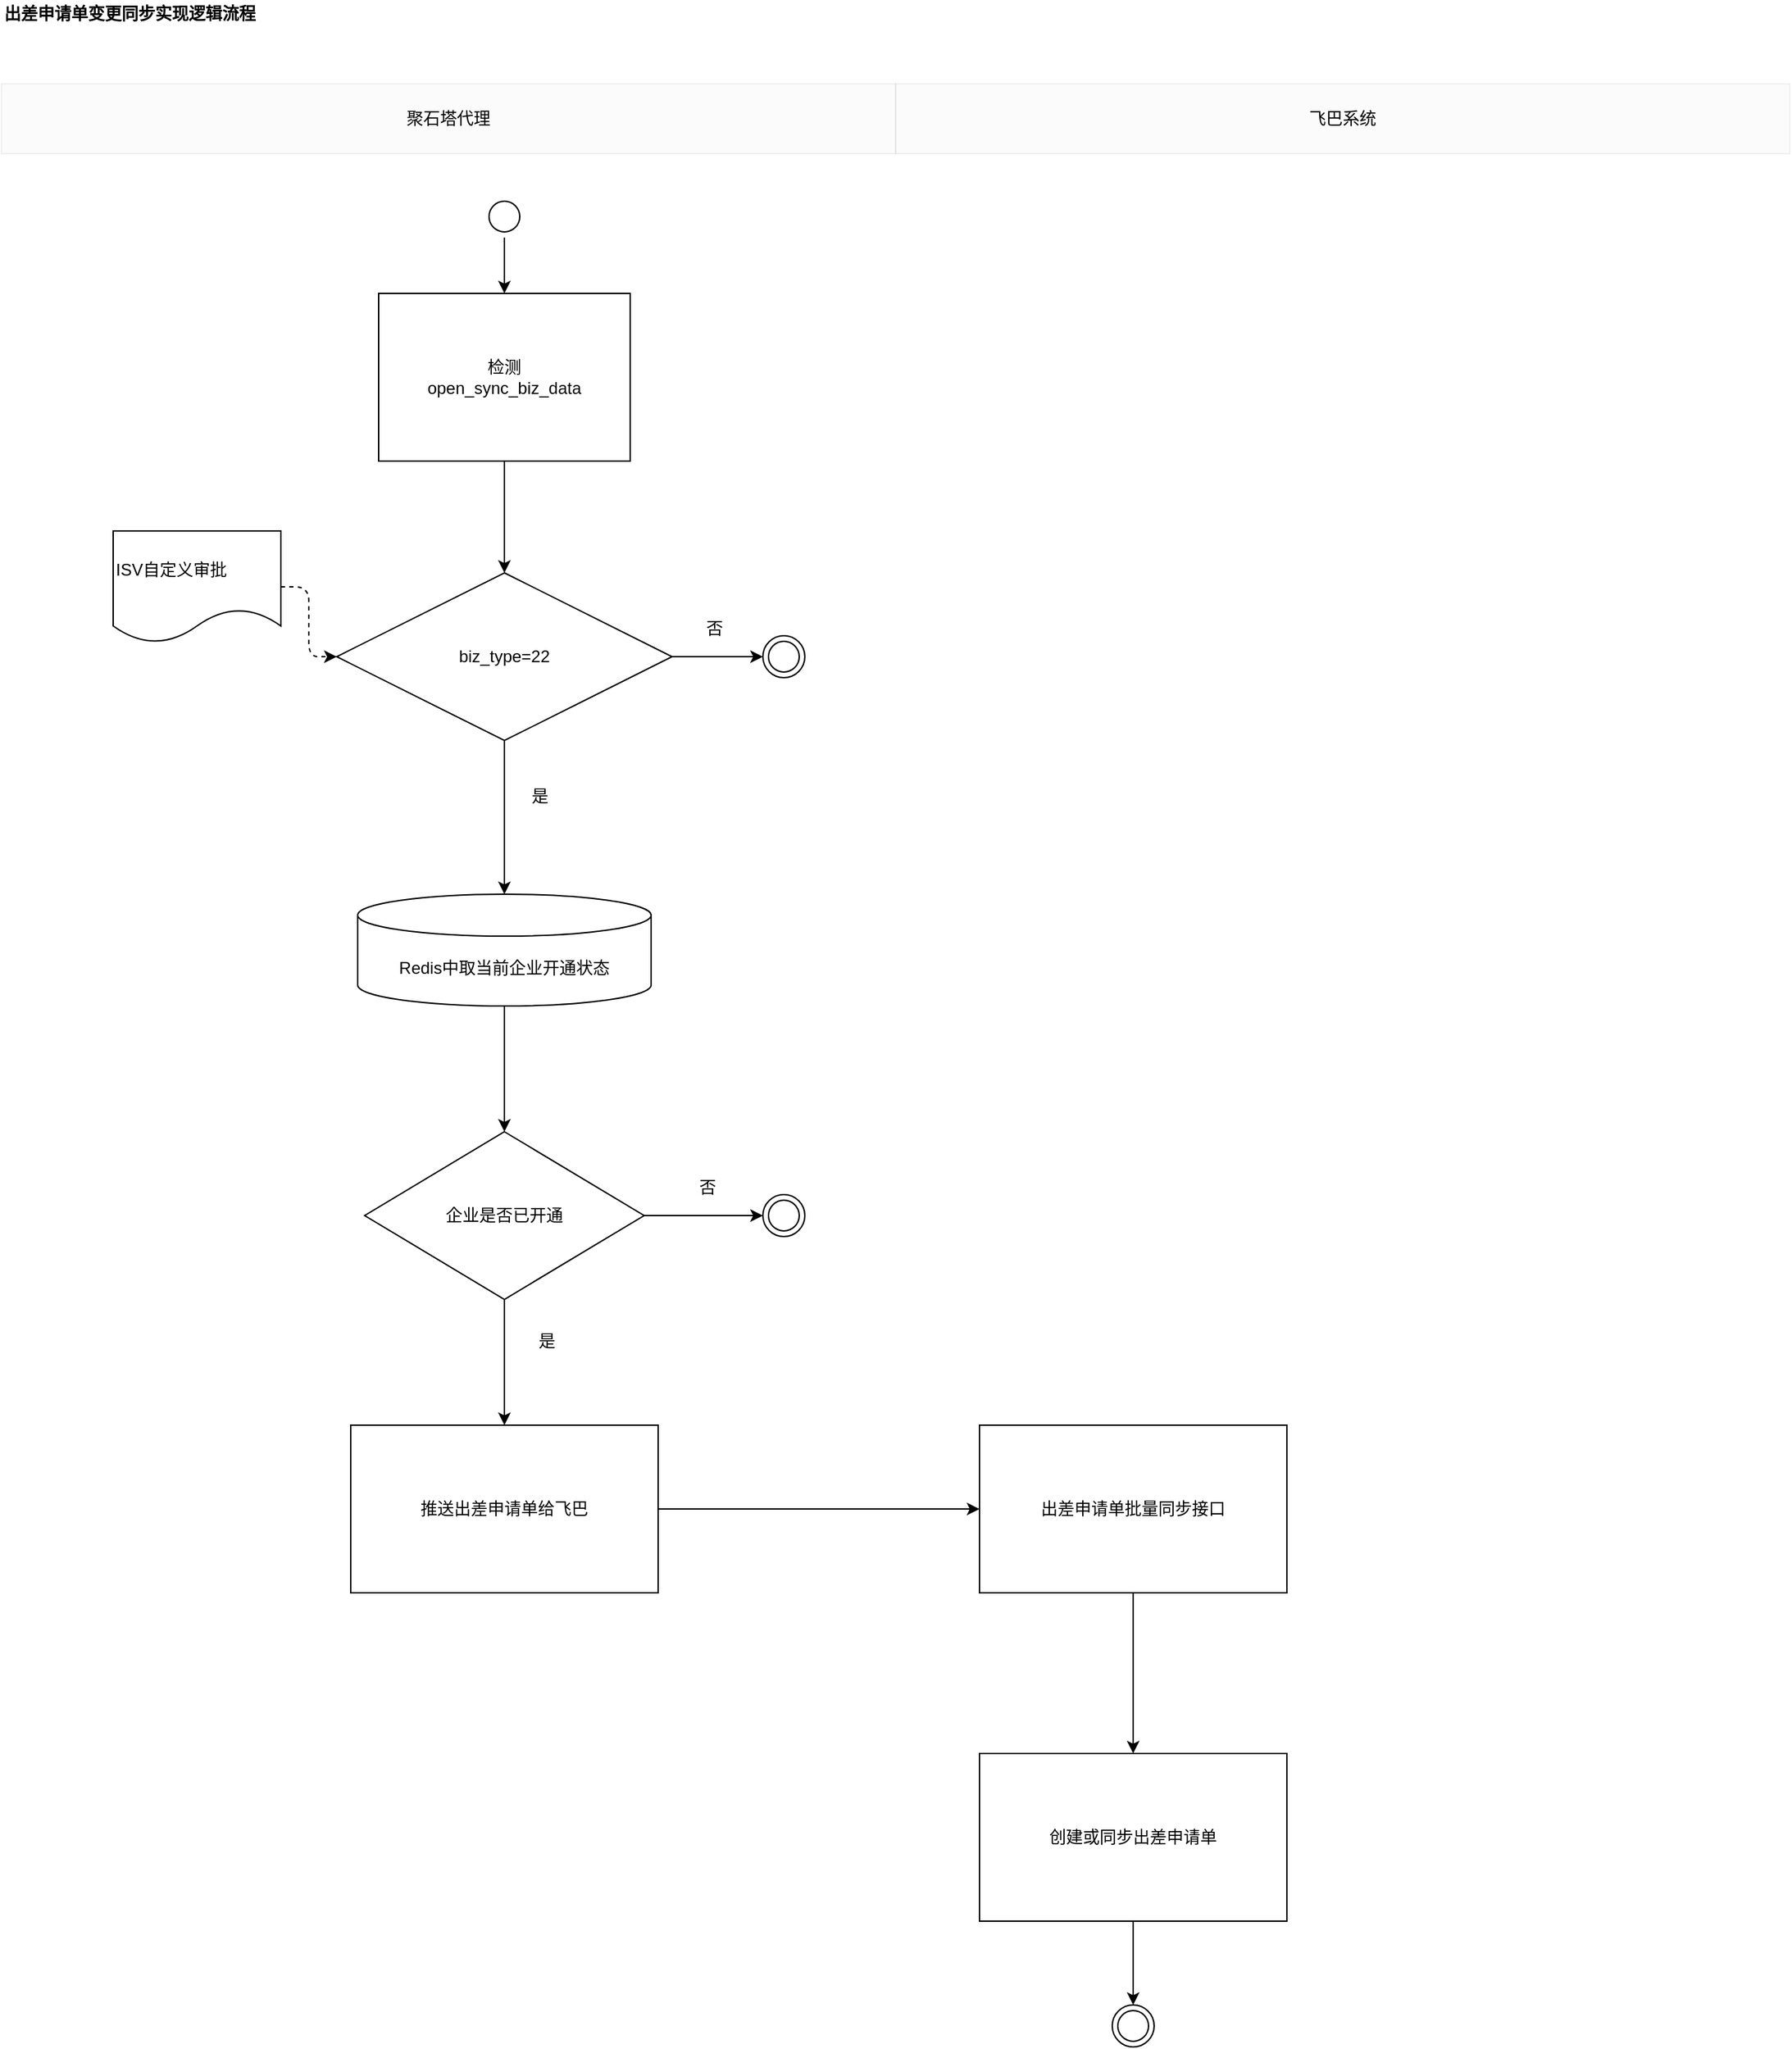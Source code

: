 <mxfile version="14.1.8" type="device" pages="2"><diagram name="trip_update_000" id="SRL-IQoSM7S7cOeVEKik"><mxGraphModel dx="1422" dy="737" grid="1" gridSize="10" guides="1" tooltips="1" connect="1" arrows="1" fold="1" page="1" pageScale="1" pageWidth="1200" pageHeight="1920" math="0" shadow="0"><root><mxCell id="dnhK4HSZQMLxiSlNR_MX-0"/><mxCell id="dnhK4HSZQMLxiSlNR_MX-1" parent="dnhK4HSZQMLxiSlNR_MX-0"/><mxCell id="dnhK4HSZQMLxiSlNR_MX-2" value="&lt;b&gt;出差申请单变更同步实现逻辑流程&lt;/b&gt;" style="text;html=1;strokeColor=none;fillColor=none;align=left;verticalAlign=middle;whiteSpace=wrap;" parent="dnhK4HSZQMLxiSlNR_MX-1" vertex="1"><mxGeometry x="40" y="20" width="240" height="20" as="geometry"/></mxCell><mxCell id="dnhK4HSZQMLxiSlNR_MX-3" value="" style="edgeStyle=orthogonalEdgeStyle;orthogonalLoop=1;jettySize=auto;html=1;" parent="dnhK4HSZQMLxiSlNR_MX-1" source="dnhK4HSZQMLxiSlNR_MX-4" target="dnhK4HSZQMLxiSlNR_MX-7" edge="1"><mxGeometry relative="1" as="geometry"/></mxCell><mxCell id="dnhK4HSZQMLxiSlNR_MX-4" value="检测&lt;br&gt;open_sync_biz_data" style="whiteSpace=wrap;html=1;" parent="dnhK4HSZQMLxiSlNR_MX-1" vertex="1"><mxGeometry x="310" y="230" width="180" height="120" as="geometry"/></mxCell><mxCell id="dnhK4HSZQMLxiSlNR_MX-6" value="" style="edgeStyle=orthogonalEdgeStyle;orthogonalLoop=1;jettySize=auto;html=1;" parent="dnhK4HSZQMLxiSlNR_MX-1" source="dnhK4HSZQMLxiSlNR_MX-7" target="dnhK4HSZQMLxiSlNR_MX-19" edge="1"><mxGeometry relative="1" as="geometry"/></mxCell><mxCell id="3EJDIgAiFOPtHymhv0Uz-1" value="" style="edgeStyle=orthogonalEdgeStyle;rounded=0;orthogonalLoop=1;jettySize=auto;html=1;startArrow=none;startFill=0;endArrow=classic;endFill=1;" parent="dnhK4HSZQMLxiSlNR_MX-1" source="dnhK4HSZQMLxiSlNR_MX-7" target="3EJDIgAiFOPtHymhv0Uz-0" edge="1"><mxGeometry relative="1" as="geometry"/></mxCell><mxCell id="dnhK4HSZQMLxiSlNR_MX-7" value="biz_type=22" style="rhombus;whiteSpace=wrap;html=1;align=center;" parent="dnhK4HSZQMLxiSlNR_MX-1" vertex="1"><mxGeometry x="280" y="430" width="240" height="120" as="geometry"/></mxCell><mxCell id="dnhK4HSZQMLxiSlNR_MX-8" value="" style="edgeStyle=orthogonalEdgeStyle;orthogonalLoop=1;jettySize=auto;html=1;dashed=1;" parent="dnhK4HSZQMLxiSlNR_MX-1" source="dnhK4HSZQMLxiSlNR_MX-9" target="dnhK4HSZQMLxiSlNR_MX-7" edge="1"><mxGeometry relative="1" as="geometry"/></mxCell><mxCell id="dnhK4HSZQMLxiSlNR_MX-9" value="ISV自定义审批" style="shape=document;whiteSpace=wrap;html=1;boundedLbl=1;align=left;" parent="dnhK4HSZQMLxiSlNR_MX-1" vertex="1"><mxGeometry x="120" y="400" width="120" height="80" as="geometry"/></mxCell><mxCell id="dnhK4HSZQMLxiSlNR_MX-12" value="" style="edgeStyle=orthogonalEdgeStyle;orthogonalLoop=1;jettySize=auto;html=1;" parent="dnhK4HSZQMLxiSlNR_MX-1" source="dnhK4HSZQMLxiSlNR_MX-14" target="dnhK4HSZQMLxiSlNR_MX-21" edge="1"><mxGeometry relative="1" as="geometry"/></mxCell><mxCell id="dnhK4HSZQMLxiSlNR_MX-13" value="" style="edgeStyle=orthogonalEdgeStyle;rounded=0;orthogonalLoop=1;jettySize=auto;html=1;startArrow=none;startFill=0;endArrow=classic;endFill=1;" parent="dnhK4HSZQMLxiSlNR_MX-1" source="dnhK4HSZQMLxiSlNR_MX-14" target="dnhK4HSZQMLxiSlNR_MX-24" edge="1"><mxGeometry relative="1" as="geometry"/></mxCell><mxCell id="dnhK4HSZQMLxiSlNR_MX-14" value="&lt;span&gt;企业是否已开通&lt;/span&gt;" style="rhombus;whiteSpace=wrap;html=1;" parent="dnhK4HSZQMLxiSlNR_MX-1" vertex="1"><mxGeometry x="300" y="830" width="200" height="120" as="geometry"/></mxCell><mxCell id="dnhK4HSZQMLxiSlNR_MX-15" value="是" style="text;html=1;align=center;verticalAlign=middle;resizable=0;points=[];autosize=1;" parent="dnhK4HSZQMLxiSlNR_MX-1" vertex="1"><mxGeometry x="410" y="580" width="30" height="20" as="geometry"/></mxCell><mxCell id="dnhK4HSZQMLxiSlNR_MX-16" value="是" style="text;html=1;align=center;verticalAlign=middle;resizable=0;points=[];autosize=1;" parent="dnhK4HSZQMLxiSlNR_MX-1" vertex="1"><mxGeometry x="415" y="970" width="30" height="20" as="geometry"/></mxCell><mxCell id="dnhK4HSZQMLxiSlNR_MX-17" value="" style="edgeStyle=orthogonalEdgeStyle;orthogonalLoop=1;jettySize=auto;html=1;" parent="dnhK4HSZQMLxiSlNR_MX-1" source="dnhK4HSZQMLxiSlNR_MX-18" target="dnhK4HSZQMLxiSlNR_MX-4" edge="1"><mxGeometry relative="1" as="geometry"/></mxCell><mxCell id="dnhK4HSZQMLxiSlNR_MX-18" value="" style="ellipse;html=1;shape=startState;" parent="dnhK4HSZQMLxiSlNR_MX-1" vertex="1"><mxGeometry x="385" y="160" width="30" height="30" as="geometry"/></mxCell><mxCell id="dnhK4HSZQMLxiSlNR_MX-19" value="" style="ellipse;html=1;shape=endState;" parent="dnhK4HSZQMLxiSlNR_MX-1" vertex="1"><mxGeometry x="585" y="475" width="30" height="30" as="geometry"/></mxCell><mxCell id="dnhK4HSZQMLxiSlNR_MX-20" value="否" style="text;html=1;align=center;verticalAlign=middle;resizable=0;points=[];autosize=1;" parent="dnhK4HSZQMLxiSlNR_MX-1" vertex="1"><mxGeometry x="535" y="460" width="30" height="20" as="geometry"/></mxCell><mxCell id="dnhK4HSZQMLxiSlNR_MX-21" value="" style="ellipse;html=1;shape=endState;" parent="dnhK4HSZQMLxiSlNR_MX-1" vertex="1"><mxGeometry x="585" y="875" width="30" height="30" as="geometry"/></mxCell><mxCell id="dnhK4HSZQMLxiSlNR_MX-22" value="否" style="text;html=1;align=center;verticalAlign=middle;resizable=0;points=[];autosize=1;" parent="dnhK4HSZQMLxiSlNR_MX-1" vertex="1"><mxGeometry x="530" y="860" width="30" height="20" as="geometry"/></mxCell><mxCell id="dnhK4HSZQMLxiSlNR_MX-23" value="" style="edgeStyle=orthogonalEdgeStyle;rounded=0;orthogonalLoop=1;jettySize=auto;html=1;" parent="dnhK4HSZQMLxiSlNR_MX-1" source="dnhK4HSZQMLxiSlNR_MX-24" target="dnhK4HSZQMLxiSlNR_MX-26" edge="1"><mxGeometry relative="1" as="geometry"/></mxCell><mxCell id="dnhK4HSZQMLxiSlNR_MX-24" value="推送出差申请单给飞巴" style="whiteSpace=wrap;html=1;" parent="dnhK4HSZQMLxiSlNR_MX-1" vertex="1"><mxGeometry x="290" y="1040" width="220" height="120" as="geometry"/></mxCell><mxCell id="dnhK4HSZQMLxiSlNR_MX-25" value="" style="edgeStyle=orthogonalEdgeStyle;rounded=0;orthogonalLoop=1;jettySize=auto;html=1;" parent="dnhK4HSZQMLxiSlNR_MX-1" source="dnhK4HSZQMLxiSlNR_MX-26" target="dnhK4HSZQMLxiSlNR_MX-28" edge="1"><mxGeometry relative="1" as="geometry"/></mxCell><mxCell id="dnhK4HSZQMLxiSlNR_MX-26" value="出差申请单批量同步接口" style="whiteSpace=wrap;html=1;" parent="dnhK4HSZQMLxiSlNR_MX-1" vertex="1"><mxGeometry x="740" y="1040" width="220" height="120" as="geometry"/></mxCell><mxCell id="dnhK4HSZQMLxiSlNR_MX-27" value="" style="edgeStyle=orthogonalEdgeStyle;rounded=0;orthogonalLoop=1;jettySize=auto;html=1;" parent="dnhK4HSZQMLxiSlNR_MX-1" source="dnhK4HSZQMLxiSlNR_MX-28" target="dnhK4HSZQMLxiSlNR_MX-29" edge="1"><mxGeometry relative="1" as="geometry"/></mxCell><mxCell id="dnhK4HSZQMLxiSlNR_MX-28" value="创建或同步出差申请单" style="whiteSpace=wrap;html=1;" parent="dnhK4HSZQMLxiSlNR_MX-1" vertex="1"><mxGeometry x="740" y="1275" width="220" height="120" as="geometry"/></mxCell><mxCell id="dnhK4HSZQMLxiSlNR_MX-29" value="" style="ellipse;html=1;shape=endState;" parent="dnhK4HSZQMLxiSlNR_MX-1" vertex="1"><mxGeometry x="835" y="1455" width="30" height="30" as="geometry"/></mxCell><mxCell id="C0TS62FMQuLc9ffg-Hls-0" value="聚石塔代理" style="rounded=0;whiteSpace=wrap;html=1;opacity=5;fillColor=#B3B3B3;" parent="dnhK4HSZQMLxiSlNR_MX-1" vertex="1"><mxGeometry x="40" y="80" width="640" height="50" as="geometry"/></mxCell><mxCell id="C0TS62FMQuLc9ffg-Hls-1" value="飞巴系统" style="rounded=0;whiteSpace=wrap;html=1;opacity=5;fillColor=#B3B3B3;" parent="dnhK4HSZQMLxiSlNR_MX-1" vertex="1"><mxGeometry x="680" y="80" width="640" height="50" as="geometry"/></mxCell><mxCell id="3EJDIgAiFOPtHymhv0Uz-2" value="" style="edgeStyle=orthogonalEdgeStyle;rounded=0;orthogonalLoop=1;jettySize=auto;html=1;startArrow=none;startFill=0;endArrow=classic;endFill=1;" parent="dnhK4HSZQMLxiSlNR_MX-1" source="3EJDIgAiFOPtHymhv0Uz-0" target="dnhK4HSZQMLxiSlNR_MX-14" edge="1"><mxGeometry relative="1" as="geometry"/></mxCell><mxCell id="3EJDIgAiFOPtHymhv0Uz-0" value="Redis中取当前企业开通状态" style="shape=cylinder3;whiteSpace=wrap;html=1;boundedLbl=1;backgroundOutline=1;size=15;strokeColor=#000000;strokeWidth=1;fillColor=#FFFFFF;" parent="dnhK4HSZQMLxiSlNR_MX-1" vertex="1"><mxGeometry x="295" y="660" width="210" height="80" as="geometry"/></mxCell></root></mxGraphModel></diagram><diagram name="trip_update_001" id="DCHymZ5U_CA5fr31je_Z"><mxGraphModel dx="2622" dy="2657" grid="1" gridSize="10" guides="1" tooltips="1" connect="1" arrows="1" fold="1" page="1" pageScale="1" pageWidth="1200" pageHeight="1920" math="0" shadow="0"><root><mxCell id="NG4wlASpmwJc0w42Dy1q-0"/><mxCell id="NG4wlASpmwJc0w42Dy1q-1" parent="NG4wlASpmwJc0w42Dy1q-0"/><mxCell id="NG4wlASpmwJc0w42Dy1q-2" value="&lt;b&gt;出差申请单变更同步实现逻辑流程&lt;/b&gt;" style="text;html=1;strokeColor=none;fillColor=none;align=left;verticalAlign=middle;whiteSpace=wrap;" parent="NG4wlASpmwJc0w42Dy1q-1" vertex="1"><mxGeometry x="-240" y="-1040" width="240" height="20" as="geometry"/></mxCell><mxCell id="NG4wlASpmwJc0w42Dy1q-3" value="" style="edgeStyle=orthogonalEdgeStyle;orthogonalLoop=1;jettySize=auto;html=1;" parent="NG4wlASpmwJc0w42Dy1q-1" source="NG4wlASpmwJc0w42Dy1q-4" target="NG4wlASpmwJc0w42Dy1q-7" edge="1"><mxGeometry relative="1" as="geometry"/></mxCell><mxCell id="NG4wlASpmwJc0w42Dy1q-4" value="检测&lt;br&gt;open_sync_biz_data" style="whiteSpace=wrap;html=1;" parent="NG4wlASpmwJc0w42Dy1q-1" vertex="1"><mxGeometry x="310" y="230" width="180" height="120" as="geometry"/></mxCell><mxCell id="NG4wlASpmwJc0w42Dy1q-6" value="" style="edgeStyle=orthogonalEdgeStyle;orthogonalLoop=1;jettySize=auto;html=1;" parent="NG4wlASpmwJc0w42Dy1q-1" source="NG4wlASpmwJc0w42Dy1q-7" target="NG4wlASpmwJc0w42Dy1q-19" edge="1"><mxGeometry relative="1" as="geometry"/></mxCell><mxCell id="s3VayUJUavcY_BZArGYw-1" value="" style="edgeStyle=orthogonalEdgeStyle;rounded=0;orthogonalLoop=1;jettySize=auto;html=1;" edge="1" parent="NG4wlASpmwJc0w42Dy1q-1" source="NG4wlASpmwJc0w42Dy1q-7" target="s3VayUJUavcY_BZArGYw-0"><mxGeometry relative="1" as="geometry"/></mxCell><mxCell id="NG4wlASpmwJc0w42Dy1q-7" value="biz_type=22" style="rhombus;whiteSpace=wrap;html=1;align=center;" parent="NG4wlASpmwJc0w42Dy1q-1" vertex="1"><mxGeometry x="280" y="430" width="240" height="120" as="geometry"/></mxCell><mxCell id="NG4wlASpmwJc0w42Dy1q-8" value="" style="edgeStyle=orthogonalEdgeStyle;orthogonalLoop=1;jettySize=auto;html=1;dashed=1;" parent="NG4wlASpmwJc0w42Dy1q-1" source="NG4wlASpmwJc0w42Dy1q-9" target="NG4wlASpmwJc0w42Dy1q-7" edge="1"><mxGeometry relative="1" as="geometry"/></mxCell><mxCell id="NG4wlASpmwJc0w42Dy1q-9" value="ISV自定义审批" style="shape=document;whiteSpace=wrap;html=1;boundedLbl=1;align=left;" parent="NG4wlASpmwJc0w42Dy1q-1" vertex="1"><mxGeometry x="120" y="400" width="120" height="80" as="geometry"/></mxCell><mxCell id="NG4wlASpmwJc0w42Dy1q-12" value="" style="edgeStyle=orthogonalEdgeStyle;orthogonalLoop=1;jettySize=auto;html=1;" parent="NG4wlASpmwJc0w42Dy1q-1" source="NG4wlASpmwJc0w42Dy1q-14" target="NG4wlASpmwJc0w42Dy1q-21" edge="1"><mxGeometry relative="1" as="geometry"/></mxCell><mxCell id="NG4wlASpmwJc0w42Dy1q-13" value="" style="edgeStyle=orthogonalEdgeStyle;rounded=0;orthogonalLoop=1;jettySize=auto;html=1;startArrow=none;startFill=0;endArrow=classic;endFill=1;" parent="NG4wlASpmwJc0w42Dy1q-1" source="NG4wlASpmwJc0w42Dy1q-14" target="NG4wlASpmwJc0w42Dy1q-24" edge="1"><mxGeometry relative="1" as="geometry"/></mxCell><mxCell id="NG4wlASpmwJc0w42Dy1q-14" value="&lt;span&gt;企业是否已开通&lt;/span&gt;" style="rhombus;whiteSpace=wrap;html=1;" parent="NG4wlASpmwJc0w42Dy1q-1" vertex="1"><mxGeometry x="300" y="830" width="200" height="120" as="geometry"/></mxCell><mxCell id="NG4wlASpmwJc0w42Dy1q-15" value="是" style="text;html=1;align=center;verticalAlign=middle;resizable=0;points=[];autosize=1;" parent="NG4wlASpmwJc0w42Dy1q-1" vertex="1"><mxGeometry x="410" y="580" width="30" height="20" as="geometry"/></mxCell><mxCell id="NG4wlASpmwJc0w42Dy1q-16" value="是" style="text;html=1;align=center;verticalAlign=middle;resizable=0;points=[];autosize=1;" parent="NG4wlASpmwJc0w42Dy1q-1" vertex="1"><mxGeometry x="415" y="970" width="30" height="20" as="geometry"/></mxCell><mxCell id="NG4wlASpmwJc0w42Dy1q-17" value="" style="edgeStyle=orthogonalEdgeStyle;orthogonalLoop=1;jettySize=auto;html=1;" parent="NG4wlASpmwJc0w42Dy1q-1" source="NG4wlASpmwJc0w42Dy1q-18" target="NG4wlASpmwJc0w42Dy1q-4" edge="1"><mxGeometry relative="1" as="geometry"/></mxCell><mxCell id="NG4wlASpmwJc0w42Dy1q-18" value="" style="ellipse;html=1;shape=startState;" parent="NG4wlASpmwJc0w42Dy1q-1" vertex="1"><mxGeometry x="385" y="160" width="30" height="30" as="geometry"/></mxCell><mxCell id="NG4wlASpmwJc0w42Dy1q-19" value="" style="ellipse;html=1;shape=endState;" parent="NG4wlASpmwJc0w42Dy1q-1" vertex="1"><mxGeometry x="585" y="475" width="30" height="30" as="geometry"/></mxCell><mxCell id="NG4wlASpmwJc0w42Dy1q-20" value="否" style="text;html=1;align=center;verticalAlign=middle;resizable=0;points=[];autosize=1;" parent="NG4wlASpmwJc0w42Dy1q-1" vertex="1"><mxGeometry x="535" y="460" width="30" height="20" as="geometry"/></mxCell><mxCell id="NG4wlASpmwJc0w42Dy1q-21" value="" style="ellipse;html=1;shape=endState;" parent="NG4wlASpmwJc0w42Dy1q-1" vertex="1"><mxGeometry x="585" y="875" width="30" height="30" as="geometry"/></mxCell><mxCell id="NG4wlASpmwJc0w42Dy1q-22" value="否" style="text;html=1;align=center;verticalAlign=middle;resizable=0;points=[];autosize=1;" parent="NG4wlASpmwJc0w42Dy1q-1" vertex="1"><mxGeometry x="530" y="860" width="30" height="20" as="geometry"/></mxCell><mxCell id="NG4wlASpmwJc0w42Dy1q-23" value="" style="edgeStyle=orthogonalEdgeStyle;rounded=0;orthogonalLoop=1;jettySize=auto;html=1;" parent="NG4wlASpmwJc0w42Dy1q-1" source="NG4wlASpmwJc0w42Dy1q-24" target="NG4wlASpmwJc0w42Dy1q-26" edge="1"><mxGeometry relative="1" as="geometry"/></mxCell><mxCell id="NG4wlASpmwJc0w42Dy1q-24" value="推送出差申请单给飞巴" style="whiteSpace=wrap;html=1;" parent="NG4wlASpmwJc0w42Dy1q-1" vertex="1"><mxGeometry x="290" y="1040" width="220" height="120" as="geometry"/></mxCell><mxCell id="NG4wlASpmwJc0w42Dy1q-25" value="" style="edgeStyle=orthogonalEdgeStyle;rounded=0;orthogonalLoop=1;jettySize=auto;html=1;" parent="NG4wlASpmwJc0w42Dy1q-1" source="NG4wlASpmwJc0w42Dy1q-26" target="NG4wlASpmwJc0w42Dy1q-28" edge="1"><mxGeometry relative="1" as="geometry"/></mxCell><mxCell id="NG4wlASpmwJc0w42Dy1q-26" value="出差申请单批量同步接口" style="whiteSpace=wrap;html=1;" parent="NG4wlASpmwJc0w42Dy1q-1" vertex="1"><mxGeometry x="740" y="1040" width="220" height="120" as="geometry"/></mxCell><mxCell id="NG4wlASpmwJc0w42Dy1q-27" value="" style="edgeStyle=orthogonalEdgeStyle;rounded=0;orthogonalLoop=1;jettySize=auto;html=1;" parent="NG4wlASpmwJc0w42Dy1q-1" source="NG4wlASpmwJc0w42Dy1q-28" target="NG4wlASpmwJc0w42Dy1q-29" edge="1"><mxGeometry relative="1" as="geometry"/></mxCell><mxCell id="NG4wlASpmwJc0w42Dy1q-28" value="创建或同步出差申请单" style="whiteSpace=wrap;html=1;" parent="NG4wlASpmwJc0w42Dy1q-1" vertex="1"><mxGeometry x="740" y="1275" width="220" height="120" as="geometry"/></mxCell><mxCell id="NG4wlASpmwJc0w42Dy1q-29" value="" style="ellipse;html=1;shape=endState;" parent="NG4wlASpmwJc0w42Dy1q-1" vertex="1"><mxGeometry x="835" y="1455" width="30" height="30" as="geometry"/></mxCell><mxCell id="X6eZ_0H4qt60YOZBjFF5-4" value="" style="edgeStyle=orthogonalEdgeStyle;rounded=0;orthogonalLoop=1;jettySize=auto;html=1;startArrow=none;startFill=0;endArrow=classic;endFill=1;" parent="NG4wlASpmwJc0w42Dy1q-1" source="X6eZ_0H4qt60YOZBjFF5-0" target="X6eZ_0H4qt60YOZBjFF5-3" edge="1"><mxGeometry relative="1" as="geometry"/></mxCell><mxCell id="X6eZ_0H4qt60YOZBjFF5-0" value="创建出差申请单" style="whiteSpace=wrap;html=1;" parent="NG4wlASpmwJc0w42Dy1q-1" vertex="1"><mxGeometry x="760" y="-850" width="180" height="120" as="geometry"/></mxCell><mxCell id="X6eZ_0H4qt60YOZBjFF5-1" value="" style="edgeStyle=orthogonalEdgeStyle;orthogonalLoop=1;jettySize=auto;html=1;" parent="NG4wlASpmwJc0w42Dy1q-1" source="X6eZ_0H4qt60YOZBjFF5-2" target="X6eZ_0H4qt60YOZBjFF5-0" edge="1"><mxGeometry relative="1" as="geometry"/></mxCell><mxCell id="X6eZ_0H4qt60YOZBjFF5-2" value="" style="ellipse;html=1;shape=startState;" parent="NG4wlASpmwJc0w42Dy1q-1" vertex="1"><mxGeometry x="835" y="-920" width="30" height="30" as="geometry"/></mxCell><mxCell id="s3VayUJUavcY_BZArGYw-5" value="" style="edgeStyle=orthogonalEdgeStyle;rounded=0;orthogonalLoop=1;jettySize=auto;html=1;" edge="1" parent="NG4wlASpmwJc0w42Dy1q-1" source="X6eZ_0H4qt60YOZBjFF5-3" target="s3VayUJUavcY_BZArGYw-4"><mxGeometry relative="1" as="geometry"/></mxCell><mxCell id="X6eZ_0H4qt60YOZBjFF5-3" value="同步出差申请单" style="whiteSpace=wrap;html=1;" parent="NG4wlASpmwJc0w42Dy1q-1" vertex="1"><mxGeometry x="310" y="-850" width="180" height="120" as="geometry"/></mxCell><mxCell id="s3VayUJUavcY_BZArGYw-2" value="" style="edgeStyle=orthogonalEdgeStyle;rounded=0;orthogonalLoop=1;jettySize=auto;html=1;" edge="1" parent="NG4wlASpmwJc0w42Dy1q-1" source="s3VayUJUavcY_BZArGYw-0" target="NG4wlASpmwJc0w42Dy1q-14"><mxGeometry relative="1" as="geometry"/></mxCell><mxCell id="s3VayUJUavcY_BZArGYw-0" value="Redis中取当前企业开通状态" style="shape=cylinder3;whiteSpace=wrap;html=1;boundedLbl=1;backgroundOutline=1;size=15;strokeColor=#000000;strokeWidth=1;fillColor=#FFFFFF;" vertex="1" parent="NG4wlASpmwJc0w42Dy1q-1"><mxGeometry x="295" y="660" width="210" height="80" as="geometry"/></mxCell><mxCell id="s3VayUJUavcY_BZArGYw-4" value="" style="shape=cylinder;whiteSpace=wrap;html=1;boundedLbl=1;backgroundOutline=1;rotation=90;" vertex="1" parent="NG4wlASpmwJc0w42Dy1q-1"><mxGeometry x="370" y="-745" width="60" height="310" as="geometry"/></mxCell><mxCell id="s3VayUJUavcY_BZArGYw-6" value="放入MQ Cluster&lt;br&gt;（要求持久化）" style="text;html=1;align=center;verticalAlign=middle;resizable=0;points=[];autosize=1;" vertex="1" parent="NG4wlASpmwJc0w42Dy1q-1"><mxGeometry x="350" y="-605" width="100" height="30" as="geometry"/></mxCell><mxCell id="s3VayUJUavcY_BZArGYw-11" value="" style="edgeStyle=orthogonalEdgeStyle;rounded=0;orthogonalLoop=1;jettySize=auto;html=1;entryX=1;entryY=0.5;entryDx=0;entryDy=0;" edge="1" parent="NG4wlASpmwJc0w42Dy1q-1" source="s3VayUJUavcY_BZArGYw-9" target="s3VayUJUavcY_BZArGYw-4"><mxGeometry relative="1" as="geometry"/></mxCell><mxCell id="s3VayUJUavcY_BZArGYw-14" value="" style="edgeStyle=orthogonalEdgeStyle;rounded=0;orthogonalLoop=1;jettySize=auto;html=1;" edge="1" parent="NG4wlASpmwJc0w42Dy1q-1" source="s3VayUJUavcY_BZArGYw-9" target="s3VayUJUavcY_BZArGYw-13"><mxGeometry relative="1" as="geometry"/></mxCell><mxCell id="s3VayUJUavcY_BZArGYw-9" value="推送出差申请单给钉钉" style="whiteSpace=wrap;html=1;" vertex="1" parent="NG4wlASpmwJc0w42Dy1q-1"><mxGeometry x="310" y="-480" width="180" height="120" as="geometry"/></mxCell><mxCell id="s3VayUJUavcY_BZArGYw-12" value="拉取" style="text;html=1;align=center;verticalAlign=middle;resizable=0;points=[];autosize=1;" vertex="1" parent="NG4wlASpmwJc0w42Dy1q-1"><mxGeometry x="400" y="-530" width="40" height="20" as="geometry"/></mxCell><mxCell id="s3VayUJUavcY_BZArGYw-16" value="" style="edgeStyle=orthogonalEdgeStyle;rounded=0;orthogonalLoop=1;jettySize=auto;html=1;" edge="1" parent="NG4wlASpmwJc0w42Dy1q-1" source="s3VayUJUavcY_BZArGYw-13" target="s3VayUJUavcY_BZArGYw-15"><mxGeometry relative="1" as="geometry"/></mxCell><mxCell id="s3VayUJUavcY_BZArGYw-13" value="创建出差申请单" style="whiteSpace=wrap;html=1;" vertex="1" parent="NG4wlASpmwJc0w42Dy1q-1"><mxGeometry x="-160" y="-480" width="180" height="120" as="geometry"/></mxCell><mxCell id="s3VayUJUavcY_BZArGYw-18" value="" style="edgeStyle=orthogonalEdgeStyle;rounded=0;orthogonalLoop=1;jettySize=auto;html=1;" edge="1" parent="NG4wlASpmwJc0w42Dy1q-1" source="s3VayUJUavcY_BZArGYw-15" target="s3VayUJUavcY_BZArGYw-17"><mxGeometry relative="1" as="geometry"/></mxCell><mxCell id="s3VayUJUavcY_BZArGYw-15" value="出差申请单被流转完成" style="whiteSpace=wrap;html=1;" vertex="1" parent="NG4wlASpmwJc0w42Dy1q-1"><mxGeometry x="-160" y="-290" width="180" height="120" as="geometry"/></mxCell><mxCell id="s3VayUJUavcY_BZArGYw-20" value="" style="edgeStyle=orthogonalEdgeStyle;rounded=0;orthogonalLoop=1;jettySize=auto;html=1;" edge="1" parent="NG4wlASpmwJc0w42Dy1q-1" source="s3VayUJUavcY_BZArGYw-17" target="s3VayUJUavcY_BZArGYw-19"><mxGeometry relative="1" as="geometry"/></mxCell><mxCell id="s3VayUJUavcY_BZArGYw-17" value="推送给聚石塔RDS" style="whiteSpace=wrap;html=1;" vertex="1" parent="NG4wlASpmwJc0w42Dy1q-1"><mxGeometry x="-160" y="-80" width="180" height="120" as="geometry"/></mxCell><mxCell id="s3VayUJUavcY_BZArGYw-19" value="存入&lt;br&gt;open_sync_biz_data" style="whiteSpace=wrap;html=1;" vertex="1" parent="NG4wlASpmwJc0w42Dy1q-1"><mxGeometry x="310" y="-80" width="180" height="120" as="geometry"/></mxCell><mxCell id="qPnB5fY4LTsV6yTti_YB-0" value="聚石塔代理" style="rounded=0;whiteSpace=wrap;html=1;opacity=5;fillColor=#B3B3B3;" vertex="1" parent="NG4wlASpmwJc0w42Dy1q-1"><mxGeometry x="-230" y="-990" width="390" height="50" as="geometry"/></mxCell><mxCell id="qPnB5fY4LTsV6yTti_YB-1" value="飞巴系统" style="rounded=0;whiteSpace=wrap;html=1;opacity=5;fillColor=#B3B3B3;" vertex="1" parent="NG4wlASpmwJc0w42Dy1q-1"><mxGeometry x="640" y="-990" width="410" height="50" as="geometry"/></mxCell><mxCell id="qPnB5fY4LTsV6yTti_YB-2" value="聚石塔代理" style="rounded=0;whiteSpace=wrap;html=1;opacity=5;fillColor=#B3B3B3;" vertex="1" parent="NG4wlASpmwJc0w42Dy1q-1"><mxGeometry x="160" y="-990" width="480" height="50" as="geometry"/></mxCell></root></mxGraphModel></diagram></mxfile>